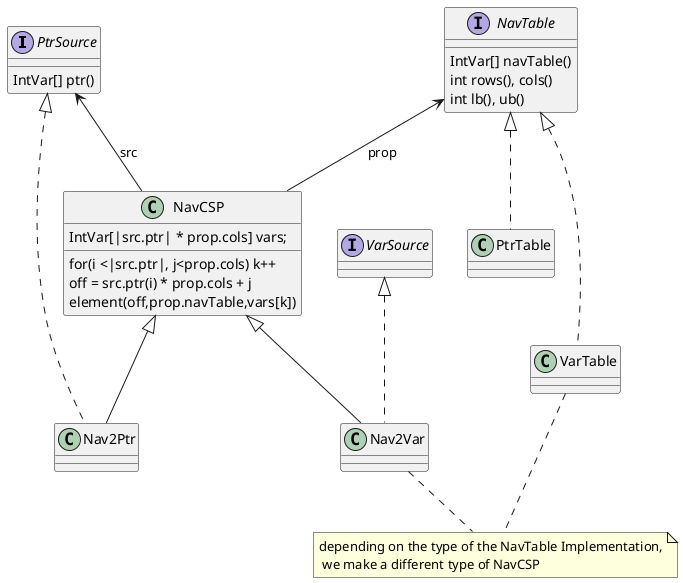 @startuml

interface PtrSource{
    IntVar[] ptr()
}

interface NavTable{
    IntVar[] navTable()
    int rows(), cols()
    int lb(), ub()
}
class PtrTable implements NavTable{}
class VarTable implements NavTable{}

class NavCSP {
    IntVar[|src.ptr| * prop.cols] vars;
    
    for(i <|src.ptr|, j<prop.cols) k++
        off = src.ptr(i) * prop.cols + j
        element(off,prop.navTable,vars[k])    
}
PtrSource <-- NavCSP : src
NavTable <-- NavCSP : prop

class Nav2Ptr extends NavCSP implements PtrSource{}
class Nav2Var extends NavCSP implements VarSource{}

note "depending on the type of the NavTable Implementation,\n we make a different type of NavCSP" as N1
VarTable .. N1
Nav2Var .. N1

@enduml